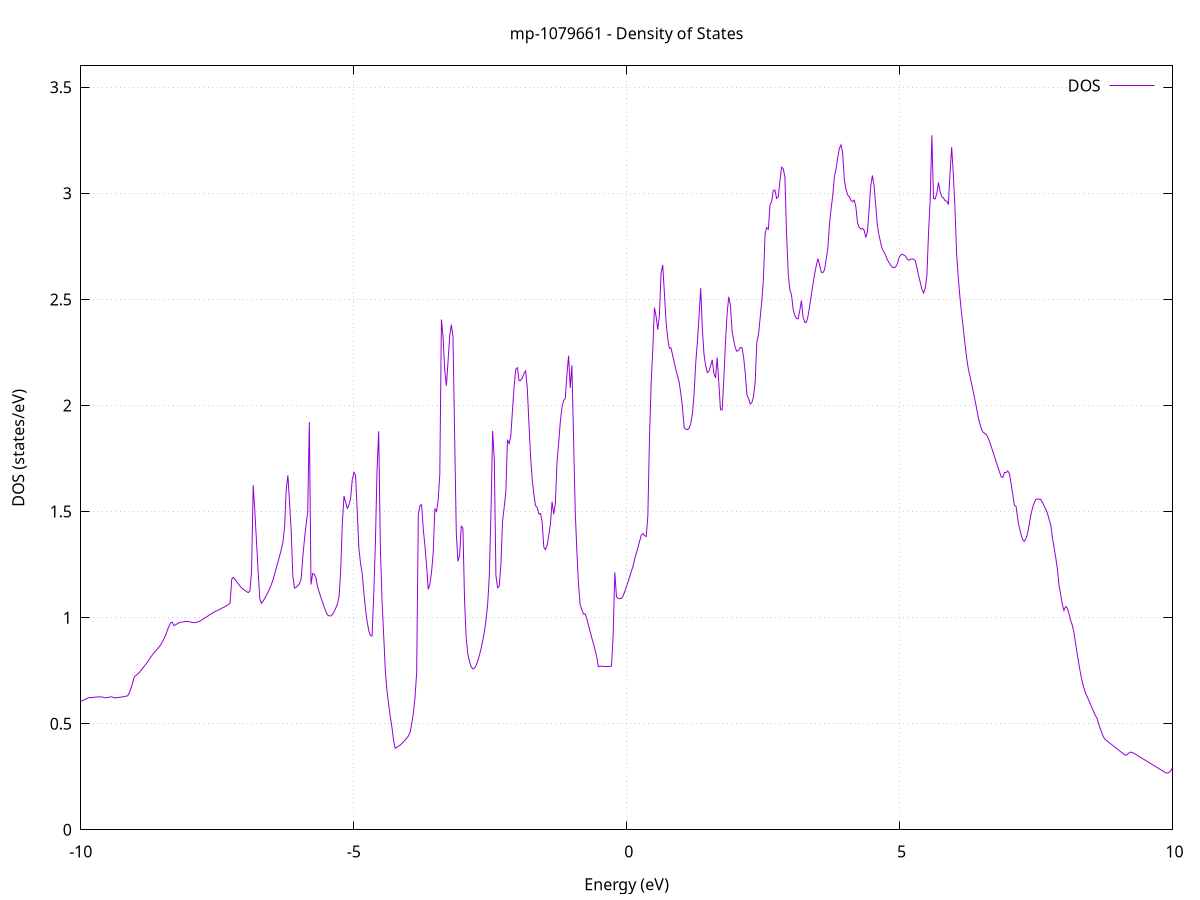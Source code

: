 set title 'mp-1079661 - Density of States'
set xlabel 'Energy (eV)'
set ylabel 'DOS (states/eV)'
set grid
set xrange [-10:10]
set yrange [0:3.601]
set xzeroaxis lt -1
set terminal png size 800,600
set output 'mp-1079661_dos_gnuplot.png'
plot '-' using 1:2 with lines title 'DOS'
-14.857800 0.000000
-14.827500 0.000000
-14.797300 0.000000
-14.767000 0.000000
-14.736800 0.000000
-14.706500 0.000000
-14.676300 0.000000
-14.646000 0.000000
-14.615800 0.000000
-14.585500 0.000000
-14.555300 0.000000
-14.525000 0.000000
-14.494800 0.000000
-14.464500 0.000000
-14.434300 0.000000
-14.404000 0.000000
-14.373800 0.000000
-14.343500 0.000000
-14.313300 0.000000
-14.283000 0.000000
-14.252800 0.000000
-14.222500 0.000000
-14.192300 0.000000
-14.162000 0.000000
-14.131800 0.000000
-14.101500 0.000000
-14.071300 0.000000
-14.041000 0.000000
-14.010800 0.000000
-13.980500 0.000000
-13.950300 0.000000
-13.920000 0.000000
-13.889800 0.000000
-13.859500 0.000000
-13.829300 0.000000
-13.799000 0.000000
-13.768800 0.000000
-13.738500 0.000000
-13.708300 0.000000
-13.678000 0.000000
-13.647800 0.000000
-13.617500 0.000000
-13.587300 0.000000
-13.557000 0.000000
-13.526800 0.000000
-13.496500 0.000000
-13.466300 0.000000
-13.436000 0.000000
-13.405800 0.000000
-13.375500 0.000000
-13.345300 0.000000
-13.315000 0.000000
-13.284800 0.000000
-13.254500 0.000000
-13.224300 0.000000
-13.194000 0.000000
-13.163800 0.000000
-13.133500 0.000000
-13.103300 0.000000
-13.073000 0.000000
-13.042800 0.000000
-13.012500 0.000000
-12.982300 0.000000
-12.952000 0.000000
-12.921800 0.000000
-12.891500 0.000000
-12.861300 0.000000
-12.831000 0.000000
-12.800800 0.000000
-12.770500 0.000000
-12.740300 0.000000
-12.710000 0.000000
-12.679800 0.000000
-12.649500 0.000000
-12.619300 0.000000
-12.589000 0.000000
-12.558800 0.000000
-12.528500 0.000000
-12.498300 0.000000
-12.468000 0.000000
-12.437800 0.000000
-12.407500 0.000000
-12.377300 0.000000
-12.347000 0.000000
-12.316800 0.000000
-12.286500 0.000000
-12.256300 0.000000
-12.226000 0.000000
-12.195800 0.000000
-12.165500 0.000000
-12.135300 0.000000
-12.105000 0.000700
-12.074800 0.042500
-12.044500 0.130100
-12.014300 0.234700
-11.984000 0.339300
-11.953800 0.362000
-11.923500 0.319800
-11.893300 0.261900
-11.863000 0.270700
-11.832800 0.279600
-11.802500 0.288400
-11.772300 0.297200
-11.742000 0.306000
-11.711800 0.314800
-11.681500 0.323600
-11.651300 0.326500
-11.621000 0.320400
-11.590800 0.309700
-11.560500 0.299000
-11.530300 0.288700
-11.500000 0.284100
-11.469800 0.285700
-11.439500 0.288800
-11.409300 0.292000
-11.379000 0.295100
-11.348800 0.298200
-11.318500 0.301400
-11.288300 0.304500
-11.258000 0.307700
-11.227800 0.310800
-11.197500 0.314000
-11.167300 0.317100
-11.137000 0.320300
-11.106800 0.319200
-11.076500 0.310100
-11.046300 0.300900
-11.016000 0.300300
-10.985800 0.299800
-10.955500 0.299300
-10.925300 0.298700
-10.895000 0.298200
-10.864800 0.297600
-10.834500 0.297100
-10.804300 0.305200
-10.774000 0.333100
-10.743800 0.371900
-10.713500 0.419000
-10.683300 0.473300
-10.653000 0.467100
-10.622800 0.483900
-10.592500 0.506100
-10.562300 0.532100
-10.532000 0.568600
-10.501800 0.601200
-10.471500 0.625500
-10.441300 0.639000
-10.411000 0.618000
-10.380800 0.619400
-10.350500 0.621200
-10.320300 0.619700
-10.290000 0.616700
-10.259800 0.612400
-10.229500 0.610400
-10.199300 0.610700
-10.169000 0.611000
-10.138800 0.610500
-10.108500 0.607800
-10.078300 0.605800
-10.048000 0.604700
-10.017800 0.604800
-9.987500 0.606700
-9.957300 0.610400
-9.927000 0.614200
-9.896800 0.617900
-9.866500 0.621600
-9.836300 0.624300
-9.806000 0.623200
-9.775800 0.623900
-9.745500 0.624900
-9.715300 0.625700
-9.685000 0.626300
-9.654700 0.626500
-9.624500 0.626400
-9.594200 0.625300
-9.564000 0.622000
-9.533700 0.622900
-9.503500 0.624100
-9.473200 0.625400
-9.443000 0.627000
-9.412700 0.624600
-9.382500 0.621700
-9.352200 0.622300
-9.322000 0.623100
-9.291700 0.624200
-9.261500 0.625600
-9.231200 0.626900
-9.201000 0.628300
-9.170700 0.629700
-9.140500 0.631900
-9.110200 0.645300
-9.080000 0.667100
-9.049700 0.692500
-9.019500 0.721600
-8.989200 0.726900
-8.959000 0.734100
-8.928700 0.741300
-8.898500 0.751000
-8.868200 0.761100
-8.838000 0.770900
-8.807700 0.780500
-8.777500 0.791100
-8.747200 0.802800
-8.717000 0.815000
-8.686700 0.825300
-8.656500 0.834800
-8.626200 0.843900
-8.596000 0.852600
-8.565700 0.862000
-8.535500 0.872600
-8.505200 0.886200
-8.475000 0.901500
-8.444700 0.917900
-8.414500 0.940000
-8.384200 0.959900
-8.354000 0.976100
-8.323700 0.978000
-8.293500 0.962100
-8.263200 0.966700
-8.233000 0.971000
-8.202700 0.975500
-8.172500 0.977900
-8.142200 0.979300
-8.112000 0.980800
-8.081700 0.981800
-8.051500 0.982200
-8.021200 0.981100
-7.991000 0.979400
-7.960700 0.977700
-7.930500 0.975900
-7.900200 0.976600
-7.870000 0.978800
-7.839700 0.981500
-7.809500 0.985200
-7.779200 0.990000
-7.749000 0.994900
-7.718700 0.999900
-7.688500 1.004900
-7.658200 1.010100
-7.628000 1.015100
-7.597700 1.020000
-7.567500 1.024800
-7.537200 1.029300
-7.507000 1.032700
-7.476700 1.035800
-7.446500 1.040200
-7.416200 1.044300
-7.386000 1.048500
-7.355700 1.052600
-7.325500 1.057100
-7.295200 1.061900
-7.265000 1.068200
-7.234700 1.181800
-7.204500 1.190200
-7.174200 1.179800
-7.144000 1.169500
-7.113700 1.159100
-7.083500 1.148700
-7.053200 1.140000
-7.023000 1.133700
-6.992700 1.128000
-6.962500 1.122600
-6.932200 1.118000
-6.902000 1.126000
-6.871700 1.217900
-6.841500 1.624000
-6.811200 1.499900
-6.781000 1.358100
-6.750700 1.215600
-6.720500 1.088900
-6.690200 1.067600
-6.660000 1.078100
-6.629700 1.090700
-6.599500 1.105300
-6.569200 1.120600
-6.539000 1.137700
-6.508700 1.156800
-6.478500 1.178700
-6.448200 1.206400
-6.418000 1.234500
-6.387700 1.262400
-6.357500 1.291000
-6.327200 1.320100
-6.297000 1.355500
-6.266700 1.425600
-6.236500 1.601200
-6.206200 1.671300
-6.176000 1.542800
-6.145700 1.407900
-6.115500 1.195500
-6.085200 1.139600
-6.055000 1.142600
-6.024700 1.151000
-5.994500 1.158600
-5.964200 1.181900
-5.934000 1.280800
-5.903700 1.366700
-5.873500 1.436400
-5.843200 1.494700
-5.813000 1.922500
-5.782700 1.156200
-5.752500 1.207600
-5.722200 1.205100
-5.692000 1.188000
-5.661700 1.144300
-5.631500 1.119000
-5.601200 1.095600
-5.571000 1.072400
-5.540700 1.050200
-5.510500 1.028700
-5.480200 1.013200
-5.450000 1.007900
-5.419700 1.008700
-5.389500 1.014800
-5.359200 1.027800
-5.329000 1.044600
-5.298700 1.064800
-5.268500 1.098400
-5.238200 1.226700
-5.208000 1.446800
-5.177700 1.573300
-5.147500 1.543900
-5.117200 1.514900
-5.087000 1.531900
-5.056700 1.561900
-5.026500 1.650600
-4.996200 1.684600
-4.966000 1.670600
-4.935700 1.502500
-4.905500 1.326900
-4.875200 1.256600
-4.845000 1.209100
-4.814700 1.119600
-4.784500 1.039700
-4.754200 0.981100
-4.724000 0.937900
-4.693700 0.915500
-4.663500 0.913900
-4.633200 1.109400
-4.603000 1.350200
-4.572700 1.695200
-4.542500 1.878700
-4.512200 1.334900
-4.482000 1.084300
-4.451700 0.920700
-4.421500 0.752500
-4.391200 0.656200
-4.361000 0.592100
-4.330700 0.535400
-4.300500 0.484500
-4.270200 0.421700
-4.240000 0.384600
-4.209700 0.388700
-4.179500 0.393500
-4.149200 0.399600
-4.119000 0.406500
-4.088700 0.414300
-4.058500 0.422800
-4.028200 0.432100
-3.998000 0.442300
-3.967700 0.460300
-3.937500 0.497400
-3.907200 0.550000
-3.877000 0.623800
-3.846700 0.741900
-3.816500 1.486100
-3.786200 1.529500
-3.756000 1.532200
-3.725700 1.416900
-3.695500 1.338300
-3.665200 1.245100
-3.635000 1.132800
-3.604700 1.157900
-3.574500 1.213600
-3.544200 1.304700
-3.514000 1.511700
-3.483700 1.500500
-3.453500 1.553000
-3.423200 1.673200
-3.393000 2.405300
-3.362700 2.319300
-3.332500 2.167700
-3.302200 2.093100
-3.272000 2.208100
-3.241700 2.326800
-3.211500 2.381100
-3.181200 2.324300
-3.151000 1.852600
-3.120700 1.396900
-3.090500 1.265300
-3.060200 1.293000
-3.030000 1.430700
-2.999700 1.422400
-2.969500 1.081300
-2.939200 0.902500
-2.909000 0.828300
-2.878700 0.793100
-2.848500 0.768400
-2.818200 0.758600
-2.788000 0.761400
-2.757700 0.773600
-2.727500 0.796100
-2.697200 0.823100
-2.667000 0.853600
-2.636700 0.890300
-2.606400 0.934000
-2.576200 0.987500
-2.545900 1.065300
-2.515700 1.195200
-2.485400 1.499000
-2.455200 1.880200
-2.424900 1.746100
-2.394700 1.198200
-2.364400 1.141000
-2.334200 1.148400
-2.303900 1.249400
-2.273700 1.454300
-2.243400 1.520300
-2.213200 1.590300
-2.182900 1.838300
-2.152700 1.820200
-2.122400 1.856600
-2.092200 1.972900
-2.061900 2.088500
-2.031700 2.169900
-2.001400 2.178400
-1.971200 2.118200
-1.940900 2.117800
-1.910700 2.131200
-1.880400 2.151100
-1.850200 2.163400
-1.819900 2.080300
-1.789700 1.914000
-1.759400 1.756300
-1.729200 1.648500
-1.698900 1.579100
-1.668700 1.527900
-1.638400 1.520100
-1.608200 1.488500
-1.577900 1.491200
-1.547700 1.448400
-1.517400 1.332000
-1.487200 1.320700
-1.456900 1.341600
-1.426700 1.388300
-1.396400 1.440800
-1.366200 1.545900
-1.335900 1.487500
-1.305700 1.537800
-1.275400 1.733000
-1.245200 1.823800
-1.214900 1.924300
-1.184700 1.992200
-1.154400 2.023500
-1.124200 2.033200
-1.093900 2.146500
-1.063700 2.234800
-1.033400 2.082500
-1.003200 2.189300
-0.972900 1.850600
-0.942700 1.508500
-0.912400 1.313600
-0.882200 1.159900
-0.851900 1.061400
-0.821700 1.037700
-0.791400 1.017300
-0.761200 1.018200
-0.730900 0.996100
-0.700700 0.965700
-0.670400 0.935900
-0.640200 0.906800
-0.609900 0.878300
-0.579700 0.848700
-0.549400 0.816900
-0.519200 0.769800
-0.488900 0.771100
-0.458700 0.771200
-0.428400 0.770100
-0.398200 0.769400
-0.367900 0.769400
-0.337700 0.769500
-0.307400 0.770000
-0.277200 0.771400
-0.246900 0.919800
-0.216700 1.213500
-0.186400 1.098400
-0.156200 1.091400
-0.125900 1.088900
-0.095700 1.090900
-0.065400 1.102600
-0.035200 1.121900
-0.004900 1.144800
0.025300 1.168600
0.055600 1.193000
0.085800 1.216700
0.116100 1.241700
0.146300 1.275400
0.176600 1.302800
0.206800 1.330700
0.237100 1.359700
0.267300 1.388300
0.297600 1.396800
0.327800 1.386400
0.358100 1.382300
0.388300 1.478500
0.418600 1.848100
0.448800 2.102100
0.479100 2.268800
0.509300 2.461400
0.539600 2.420800
0.569800 2.357900
0.600100 2.424400
0.630300 2.623300
0.660600 2.662800
0.690800 2.534000
0.721100 2.396800
0.751300 2.320100
0.781600 2.270000
0.811800 2.271900
0.842100 2.237400
0.872300 2.203200
0.902600 2.167900
0.932800 2.138300
0.963100 2.108700
0.993300 2.054300
1.023600 1.990200
1.053800 1.896000
1.084100 1.887700
1.114300 1.886000
1.144600 1.892800
1.174800 1.914400
1.205100 1.960500
1.235300 2.053300
1.265600 2.200600
1.295800 2.298600
1.326100 2.418500
1.356300 2.552800
1.386600 2.364100
1.416800 2.242400
1.447100 2.189000
1.477300 2.155000
1.507600 2.161100
1.537800 2.186300
1.568100 2.215400
1.598300 2.151000
1.628600 2.130300
1.658800 2.226000
1.689100 2.103500
1.719300 1.980400
1.749600 1.979400
1.779800 2.120700
1.810100 2.295900
1.840300 2.432300
1.870600 2.512800
1.900800 2.474100
1.931100 2.350600
1.961300 2.307800
1.991600 2.270000
2.021800 2.255100
2.052100 2.261900
2.082300 2.272800
2.112600 2.273000
2.142800 2.227200
2.173100 2.152900
2.203300 2.051100
2.233600 2.033500
2.263800 2.007000
2.294100 2.013600
2.324300 2.042000
2.354600 2.109600
2.384800 2.298800
2.415100 2.333400
2.445300 2.411800
2.475600 2.491600
2.505800 2.596200
2.536100 2.809300
2.566300 2.838400
2.596600 2.831400
2.626800 2.946100
2.657100 2.961700
2.687300 3.014900
2.717600 3.015200
2.747800 2.976200
2.778100 2.983500
2.808300 3.058400
2.838600 3.123400
2.868800 3.116600
2.899100 3.076800
2.929300 2.813900
2.959600 2.621900
2.989800 2.546300
3.020100 2.520900
3.050300 2.453800
3.080600 2.425100
3.110800 2.410700
3.141100 2.408400
3.171300 2.446900
3.201600 2.494700
3.231800 2.417100
3.262100 2.392000
3.292300 2.391800
3.322600 2.421200
3.352800 2.469900
3.383100 2.520300
3.413300 2.573000
3.443600 2.619400
3.473800 2.658600
3.504100 2.692200
3.534300 2.663500
3.564600 2.628700
3.594800 2.626300
3.625100 2.639200
3.655300 2.689300
3.685600 2.740900
3.715800 2.853500
3.746100 2.928700
3.776300 2.991200
3.806600 3.080000
3.836800 3.115700
3.867100 3.169600
3.897300 3.211700
3.927600 3.228900
3.957800 3.191400
3.988100 3.061600
4.018300 3.020500
4.048600 2.992600
4.078800 2.983800
4.109100 2.967600
4.139300 2.961100
4.169600 2.967900
4.199800 2.935500
4.230100 2.860500
4.260300 2.840000
4.290600 2.832200
4.320800 2.835100
4.351100 2.825900
4.381300 2.791600
4.411600 2.821500
4.441800 2.923900
4.472100 3.035000
4.502400 3.084400
4.532600 3.035900
4.562900 2.942900
4.593100 2.850400
4.623400 2.803300
4.653600 2.766900
4.683900 2.736800
4.714100 2.724500
4.744400 2.707600
4.774600 2.687700
4.804900 2.674100
4.835100 2.662500
4.865400 2.652400
4.895600 2.649200
4.925900 2.653100
4.956100 2.665300
4.986400 2.694300
5.016600 2.708200
5.046900 2.713100
5.077100 2.709200
5.107400 2.704400
5.137600 2.691300
5.167900 2.684800
5.198100 2.689100
5.228400 2.690900
5.258600 2.689500
5.288900 2.683000
5.319100 2.647000
5.349400 2.612000
5.379600 2.579900
5.409900 2.546600
5.440100 2.530000
5.470400 2.553700
5.500600 2.611900
5.530900 2.816300
5.561100 2.970200
5.591400 3.273800
5.621600 2.975400
5.651900 2.973700
5.682100 2.998900
5.712400 3.051600
5.742600 3.008800
5.772900 2.984400
5.803100 2.978600
5.833400 2.965900
5.863600 2.963900
5.893900 2.947200
5.924100 3.095300
5.954400 3.217800
5.984600 3.090600
6.014900 2.931300
6.045100 2.714100
6.075400 2.604300
6.105600 2.510600
6.135900 2.433500
6.166100 2.366900
6.196400 2.294900
6.226600 2.228000
6.256900 2.176600
6.287100 2.140500
6.317400 2.104200
6.347600 2.067600
6.377900 2.030100
6.408100 1.990500
6.438400 1.948200
6.468600 1.915000
6.498900 1.890300
6.529100 1.873800
6.559400 1.868500
6.589600 1.863400
6.619900 1.848900
6.650100 1.828900
6.680400 1.805900
6.710600 1.782000
6.740900 1.757800
6.771100 1.733100
6.801400 1.709400
6.831600 1.686400
6.861900 1.664100
6.892100 1.661300
6.922400 1.684000
6.952600 1.683800
6.982900 1.691400
7.013100 1.678300
7.043400 1.631500
7.073600 1.580800
7.103900 1.528600
7.134100 1.524800
7.164400 1.465400
7.194600 1.424700
7.224900 1.392700
7.255100 1.367500
7.285400 1.359800
7.315600 1.373400
7.345900 1.397700
7.376100 1.440700
7.406400 1.485900
7.436600 1.517600
7.466900 1.541200
7.497100 1.558000
7.527400 1.559700
7.557600 1.557600
7.587900 1.557000
7.618100 1.542200
7.648400 1.526600
7.678600 1.511500
7.708900 1.492000
7.739100 1.463300
7.769400 1.437700
7.799600 1.378200
7.829900 1.331500
7.860100 1.284000
7.890400 1.231000
7.920600 1.154100
7.950900 1.109300
7.981100 1.063500
8.011400 1.033800
8.041600 1.052100
8.071900 1.045700
8.102100 1.020500
8.132400 0.987300
8.162600 0.965900
8.192900 0.933000
8.223100 0.881000
8.253400 0.829700
8.283600 0.784400
8.313900 0.737900
8.344100 0.701100
8.374400 0.670800
8.404600 0.645800
8.434900 0.628600
8.465100 0.610900
8.495400 0.592200
8.525600 0.574900
8.555900 0.557000
8.586100 0.539400
8.616400 0.526000
8.646600 0.500300
8.676900 0.476900
8.707100 0.454900
8.737400 0.436600
8.767600 0.425400
8.797900 0.419200
8.828100 0.413100
8.858400 0.407100
8.888600 0.401000
8.918900 0.394900
8.949100 0.388900
8.979400 0.382800
9.009600 0.376700
9.039900 0.370600
9.070100 0.364500
9.100400 0.358500
9.130600 0.352400
9.160900 0.352500
9.191100 0.359200
9.221400 0.365600
9.251600 0.365300
9.281900 0.362200
9.312100 0.357700
9.342400 0.352900
9.372600 0.348200
9.402900 0.343400
9.433100 0.338600
9.463400 0.333800
9.493600 0.329000
9.523900 0.324300
9.554100 0.319500
9.584400 0.314700
9.614600 0.309900
9.644900 0.305200
9.675100 0.300400
9.705400 0.295600
9.735600 0.290800
9.765900 0.286000
9.796100 0.281300
9.826400 0.276500
9.856600 0.271700
9.886900 0.267500
9.917100 0.267700
9.947400 0.271900
9.977600 0.282100
10.007900 0.293400
10.038100 0.304700
10.068400 0.301600
10.098600 0.300200
10.128900 0.299800
10.159100 0.296700
10.189400 0.293200
10.219600 0.291100
10.249900 0.287100
10.280100 0.275900
10.310400 0.264700
10.340600 0.253500
10.370900 0.242300
10.401100 0.231100
10.431400 0.219900
10.461600 0.208700
10.491900 0.205600
10.522100 0.236900
10.552400 0.239800
10.582600 0.235500
10.612900 0.238900
10.643100 0.207600
10.673400 0.164700
10.703600 0.121900
10.733900 0.082400
10.764100 0.053300
10.794400 0.030700
10.824600 0.013600
10.854900 0.002300
10.885100 0.000000
10.915400 0.000000
10.945600 0.000000
10.975900 0.000000
11.006100 0.000000
11.036400 0.000000
11.066600 0.000000
11.096900 0.000000
11.127100 0.000000
11.157400 0.000000
11.187600 0.000000
11.217900 0.000000
11.248100 0.000000
11.278400 0.000000
11.308600 0.000000
11.338900 0.000000
11.369100 0.000000
11.399400 0.000000
11.429600 0.000000
11.459900 0.000000
11.490100 0.000000
11.520400 0.000000
11.550700 0.000000
11.580900 0.000000
11.611200 0.000000
11.641400 0.000000
11.671700 0.000000
11.701900 0.000000
11.732200 0.000000
11.762400 0.000000
11.792700 0.000000
11.822900 0.000000
11.853200 0.000000
11.883400 0.000000
11.913700 0.000000
11.943900 0.000000
11.974200 0.000000
12.004400 0.000000
12.034700 0.000000
12.064900 0.000000
12.095200 0.000000
12.125400 0.000000
12.155700 0.000000
12.185900 0.000000
12.216200 0.000000
12.246400 0.000000
12.276700 0.000000
12.306900 0.000000
12.337200 0.000000
12.367400 0.000000
12.397700 0.000000
12.427900 0.000000
12.458200 0.000000
12.488400 0.000000
12.518700 0.000000
12.548900 0.000000
12.579200 0.000000
12.609400 0.000000
12.639700 0.000000
12.669900 0.000000
12.700200 0.000000
12.730400 0.000000
12.760700 0.000000
12.790900 0.000000
12.821200 0.000000
12.851400 0.000000
12.881700 0.000000
12.911900 0.000000
12.942200 0.000000
12.972400 0.000000
13.002700 0.000000
13.032900 0.000000
13.063200 0.000000
13.093400 0.000000
13.123700 0.000000
13.153900 0.000000
13.184200 0.000000
13.214400 0.000000
13.244700 0.000000
13.274900 0.000000
13.305200 0.000000
13.335400 0.000000
13.365700 0.000000
13.395900 0.000000
13.426200 0.000000
13.456400 0.000000
13.486700 0.000000
13.516900 0.000000
13.547200 0.000000
13.577400 0.000000
13.607700 0.000100
13.637900 0.060700
13.668200 0.424600
13.698400 0.565000
13.728700 0.717700
13.758900 0.921500
13.789200 1.000800
13.819400 1.028100
13.849700 1.069800
13.879900 1.110600
13.910200 1.150900
13.940400 1.192100
13.970700 1.229800
14.000900 1.260600
14.031200 1.284000
14.061400 1.310600
14.091700 1.338000
14.121900 1.366100
14.152200 1.393400
14.182400 1.457900
14.212700 1.580500
14.242900 1.686800
14.273200 1.722700
14.303400 1.744000
14.333700 1.747300
14.363900 1.736800
14.394200 1.717100
14.424400 1.685100
14.454700 1.641800
14.484900 1.582300
14.515200 1.591800
14.545400 1.488500
14.575700 1.512500
14.605900 1.545300
14.636200 1.721400
14.666400 1.893800
14.696700 2.203000
14.726900 2.264900
14.757200 2.280200
14.787400 2.330000
14.817700 2.377600
14.847900 2.370700
14.878200 2.274900
14.908400 2.095100
14.938700 1.954000
14.968900 1.835200
14.999200 1.686400
15.029400 1.650900
15.059700 1.723300
15.089900 1.778600
15.120200 1.777000
15.150400 1.720900
15.180700 1.715900
15.210900 1.863200
15.241200 1.927100
15.271400 1.998200
15.301700 2.025500
15.331900 2.078400
15.362200 2.124900
15.392400 2.161700
15.422700 2.178200
15.452900 2.200800
15.483200 2.205600
15.513400 2.227200
15.543700 2.269300
15.573900 2.363300
15.604200 2.606600
15.634400 2.647400
15.664700 2.564700
15.694900 2.538400
15.725200 2.511100
15.755400 2.560900
15.785700 2.631300
15.815900 2.722600
15.846200 2.657300
15.876400 2.614400
15.906700 2.605700
15.936900 2.580700
15.967200 2.572800
15.997400 2.546600
16.027700 2.594500
16.057900 2.735300
16.088200 2.827400
16.118400 2.946300
16.148700 3.117100
16.178900 3.142100
16.209200 3.038300
16.239400 2.800200
16.269700 2.851500
16.299900 2.937400
16.330200 2.777100
16.360400 2.635800
16.390700 2.638300
16.420900 2.725100
16.451200 2.721500
16.481400 2.633000
16.511700 2.608900
16.541900 2.685900
16.572200 2.769100
16.602400 2.843300
16.632700 2.861500
16.662900 2.929000
16.693200 3.010100
16.723400 3.068600
16.753700 3.127100
16.783900 3.163900
16.814200 3.192700
16.844400 3.426200
16.874700 3.334100
16.904900 3.125700
16.935200 3.161100
16.965400 3.240000
16.995700 3.340000
17.025900 3.534200
17.056200 3.708300
17.086400 3.868700
17.116700 3.643500
17.146900 3.709300
17.177200 3.657300
17.207400 3.584500
17.237700 3.486000
17.267900 3.324800
17.298200 3.301800
17.328400 3.383800
17.358700 3.270600
17.388900 3.231800
17.419200 3.185300
17.449400 3.115500
17.479700 2.981300
17.509900 2.938900
17.540200 2.939500
17.570400 2.945800
17.600700 2.964700
17.630900 2.988000
17.661200 2.995400
17.691400 3.047900
17.721700 2.962100
17.751900 2.936400
17.782200 2.938900
17.812400 2.999200
17.842700 3.115800
17.872900 3.221100
17.903200 3.285700
17.933400 3.267100
17.963700 3.266000
17.993900 3.169100
18.024200 3.036100
18.054400 2.884500
18.084700 2.734500
18.114900 2.633400
18.145200 2.592300
18.175400 2.616600
18.205700 2.721400
18.235900 2.890000
18.266200 3.210500
18.296400 3.155200
18.326700 3.010200
18.356900 3.065600
18.387200 3.163300
18.417400 3.269700
18.447700 3.397000
18.477900 3.498300
18.508200 3.651800
18.538400 3.474000
18.568700 3.302800
18.599000 3.135900
18.629200 3.045200
18.659500 3.037900
18.689700 3.043200
18.720000 3.120600
18.750200 3.199300
18.780500 3.320300
18.810700 3.414100
18.841000 3.547500
18.871200 3.675900
18.901500 3.737600
18.931700 3.945400
18.962000 3.919000
18.992200 3.973200
19.022500 4.048100
19.052700 3.979000
19.083000 3.835400
19.113200 3.671600
19.143500 3.504700
19.173700 3.353300
19.204000 3.134200
19.234200 2.974500
19.264500 2.828100
19.294700 2.758800
19.325000 2.705000
19.355200 2.637500
19.385500 2.596400
19.415700 2.563500
19.446000 2.532600
19.476200 2.473100
19.506500 2.442500
19.536700 2.456600
19.567000 2.411400
19.597200 2.456200
19.627500 2.570900
19.657700 3.174000
19.688000 3.039300
19.718200 3.126000
19.748500 3.277100
19.778700 3.195000
19.809000 3.362700
19.839200 3.563300
19.869500 3.681700
19.899700 3.623200
19.930000 3.555100
19.960200 3.498400
19.990500 3.437200
20.020700 3.358700
20.051000 3.163400
20.081200 3.038500
20.111500 2.927500
20.141700 2.761800
20.172000 2.741700
20.202200 2.754600
20.232500 2.690600
20.262700 2.617500
20.293000 2.385400
20.323200 2.291400
20.353500 2.274000
20.383700 2.266000
20.414000 2.272200
20.444200 2.323800
20.474500 2.423500
20.504700 2.539300
20.535000 2.512100
20.565200 2.470300
20.595500 2.559000
20.625700 2.639300
20.656000 2.732200
20.686200 2.888600
20.716500 3.020700
20.746700 3.174600
20.777000 3.634400
20.807200 3.317100
20.837500 3.298000
20.867700 3.232800
20.898000 3.100500
20.928200 3.038600
20.958500 3.022700
20.988700 3.072200
21.019000 3.259300
21.049200 3.245200
21.079500 3.081000
21.109700 2.970400
21.140000 2.956200
21.170200 2.923300
21.200500 2.960000
21.230700 2.983400
21.261000 2.900700
21.291200 2.787600
21.321500 2.952600
21.351700 2.816100
21.382000 2.874100
21.412200 2.892000
21.442500 2.880400
21.472700 2.770900
21.503000 2.701800
21.533200 2.671200
21.563500 2.623100
21.593700 2.651700
21.624000 2.652400
21.654200 2.696900
21.684500 2.515700
21.714700 2.323800
21.745000 2.292000
21.775200 2.424300
21.805500 2.515300
21.835700 2.586100
21.866000 2.644000
21.896200 2.721200
21.926500 2.787700
21.956700 3.106900
21.987000 2.905500
22.017200 2.847500
22.047500 2.641500
22.077700 2.598600
22.108000 2.654300
22.138200 2.790600
22.168500 3.227200
22.198700 3.414300
22.229000 3.224500
22.259200 3.029900
22.289500 2.831700
22.319700 2.661300
22.350000 3.015000
22.380200 2.898800
22.410500 2.585500
22.440700 2.559000
22.471000 2.569200
22.501200 2.645800
22.531500 2.718100
22.561700 2.795500
22.592000 2.632900
22.622200 2.619600
22.652500 2.626500
22.682700 2.646700
22.713000 2.672300
22.743200 2.856500
22.773500 2.892200
22.803700 2.838500
22.834000 2.715700
22.864200 2.651900
22.894500 2.547800
22.924700 2.501100
22.955000 2.481100
22.985200 2.495900
23.015500 2.690900
23.045700 2.802600
23.076000 2.458700
23.106200 2.361700
23.136500 2.219400
23.166700 2.106300
23.197000 2.051800
23.227200 2.059200
23.257500 2.153900
23.287700 2.105700
23.318000 2.050000
23.348200 2.044800
23.378500 2.042000
23.408700 2.058000
23.439000 2.114900
23.469200 2.211000
23.499500 2.260600
23.529700 2.305800
23.560000 2.345800
23.590200 2.402400
23.620500 2.473300
23.650700 2.516000
23.681000 2.558100
23.711200 2.618200
23.741500 2.610300
23.771700 2.508800
23.802000 2.427400
23.832200 2.451000
23.862500 2.385200
23.892700 2.306300
23.923000 2.295900
23.953200 2.198600
23.983500 2.180700
24.013700 2.198000
24.044000 2.259200
24.074200 2.340200
24.104500 2.449000
24.134700 2.841400
24.165000 3.082300
24.195200 3.052400
24.225500 2.970100
24.255700 2.899700
24.286000 2.821300
24.316200 2.646200
24.346500 2.664300
24.376700 2.837200
24.407000 2.955000
24.437200 2.836100
24.467500 2.723400
24.497700 2.560000
24.528000 2.641800
24.558200 2.862900
24.588500 3.233100
24.618700 2.210700
24.649000 1.662100
24.679200 1.702800
24.709500 1.786900
24.739700 1.491000
24.770000 1.466900
24.800200 1.494100
24.830500 1.517900
24.860700 1.493800
24.891000 1.452300
24.921200 1.408100
24.951500 1.335800
24.981700 1.305100
25.012000 1.310800
25.042200 1.378300
25.072500 1.506400
25.102700 1.728700
25.133000 1.556300
25.163200 1.657900
25.193500 1.828000
25.223700 2.266500
25.254000 2.263800
25.284200 1.983700
25.314500 1.682000
25.344700 1.669700
25.375000 1.668000
25.405200 1.661400
25.435500 1.666100
25.465700 1.655100
25.496000 1.658400
25.526200 1.666600
25.556500 1.721700
25.586700 1.610400
25.617000 1.698300
25.647300 1.919700
25.677500 2.247600
25.707800 2.165400
25.738000 2.121700
25.768300 2.027600
25.798500 1.783100
25.828800 1.579200
25.859000 1.465300
25.889300 1.430700
25.919500 1.457700
25.949800 1.432900
25.980000 1.368600
26.010300 1.340000
26.040500 1.905300
26.070800 1.425000
26.101000 1.440100
26.131300 1.459500
26.161500 1.478500
26.191800 1.501400
26.222000 1.536800
26.252300 1.567200
26.282500 1.514000
26.312800 1.461900
26.343000 1.406200
26.373300 1.424800
26.403500 1.470300
26.433800 1.528100
26.464000 1.585500
26.494300 1.637400
26.524500 1.677600
26.554800 1.746400
26.585000 1.812300
26.615300 2.075300
26.645500 1.854900
26.675800 1.724200
26.706000 1.688200
26.736300 1.646100
26.766500 1.588500
26.796800 1.504200
26.827000 1.535400
26.857300 1.620000
26.887500 1.614000
26.917800 1.421800
26.948000 1.458800
26.978300 1.275900
27.008500 1.233400
27.038800 1.182600
27.069000 1.177000
27.099300 1.182600
27.129500 1.196500
27.159800 1.218800
27.190000 1.245900
27.220300 1.269200
27.250500 1.290700
27.280800 1.308900
27.311000 1.326600
27.341300 1.343600
27.371500 1.359300
27.401800 1.375500
27.432000 1.400700
27.462300 1.423900
27.492500 1.448000
27.522800 1.641900
27.553000 1.730400
27.583300 1.649000
27.613500 1.700200
27.643800 1.757000
27.674000 1.828300
27.704300 1.970900
27.734500 2.016500
27.764800 1.982700
27.795000 2.009200
27.825300 2.058200
27.855500 2.127500
27.885800 2.231500
27.916000 2.284100
27.946300 2.279800
27.976500 2.228600
28.006800 2.165100
28.037000 2.097400
28.067300 2.045000
28.097500 1.987800
28.127800 1.933100
28.158000 1.877400
28.188300 1.846500
28.218500 1.805100
28.248800 1.828200
28.279000 1.720600
28.309300 1.667200
28.339500 1.635100
28.369800 1.582800
28.400000 1.543000
28.430300 1.519800
28.460500 1.498300
28.490800 1.475200
28.521000 1.500200
28.551300 1.516500
28.581500 1.412700
28.611800 1.259000
28.642000 1.222800
28.672300 1.246400
28.702500 1.291200
28.732800 1.378600
28.763000 1.753800
28.793300 1.860200
28.823500 1.965300
28.853800 2.237800
28.884000 2.507800
28.914300 2.830800
28.944500 3.692200
28.974800 4.269100
29.005000 3.943000
29.035300 3.017000
29.065500 2.795100
29.095800 2.757300
29.126000 2.741500
29.156300 2.796100
29.186500 2.909800
29.216800 2.928300
29.247000 2.900500
29.277300 2.857200
29.307500 2.952000
29.337800 2.925900
29.368000 2.887000
29.398300 2.873800
29.428500 3.089600
29.458800 3.059900
29.489000 3.165900
29.519300 3.406800
29.549500 3.641000
29.579800 3.772600
29.610000 3.695400
29.640300 3.605800
29.670500 3.319700
29.700800 3.174800
29.731000 3.394400
29.761300 3.499500
29.791500 3.678100
29.821800 3.794300
29.852000 4.039900
29.882300 4.057600
29.912500 3.247900
29.942800 2.920800
29.973000 2.684100
30.003300 2.641900
30.033500 2.744400
30.063800 2.880200
30.094000 3.352800
30.124300 3.953000
30.154500 4.256500
30.184800 4.113200
30.215000 3.641300
30.245300 3.501400
30.275500 3.508800
30.305800 3.188200
30.336000 3.118700
30.366300 2.903600
30.396500 2.836100
30.426800 2.747000
30.457000 2.832400
30.487300 2.828000
30.517500 2.777700
30.547800 2.690700
30.578000 2.628400
30.608300 2.599300
30.638500 2.559500
30.668800 2.542800
30.699000 2.558300
30.729300 2.599500
30.759500 2.783300
30.789800 2.865200
30.820000 2.925300
30.850300 2.952000
30.880500 2.868900
30.910800 2.907000
30.941000 2.944900
30.971300 2.947900
31.001500 3.076600
31.031800 3.152600
31.062000 3.162900
31.092300 2.978300
31.122500 2.828800
31.152800 2.759700
31.183000 2.710600
31.213300 2.629400
31.243500 2.570300
31.273800 2.571700
31.304000 2.623000
31.334300 2.686600
31.364500 2.744400
31.394800 2.806100
31.425000 2.896900
31.455300 2.918800
31.485500 2.926400
31.515800 2.870800
31.546000 2.937600
31.576300 2.966200
31.606500 3.002000
31.636800 3.018700
31.667000 3.003300
31.697300 3.091500
31.727500 3.020000
31.757800 2.921400
31.788000 2.828800
31.818300 2.764900
31.848500 2.771300
31.878800 2.837700
31.909000 2.847100
31.939300 2.738300
31.969500 2.419200
31.999800 2.213000
32.030000 2.101200
32.060300 1.839000
32.090500 1.846300
32.120800 1.870700
32.151000 1.898800
32.181300 1.903100
32.211500 1.961500
32.241800 2.024000
32.272000 2.161200
32.302300 2.038800
32.332500 1.966600
32.362800 1.899500
32.393000 1.862200
32.423300 2.097800
32.453500 2.289900
32.483800 2.273800
32.514000 2.302800
32.544300 2.371300
32.574500 2.622200
32.604800 2.875400
32.635000 3.062800
32.665300 3.523400
32.695600 3.772600
32.725800 3.842600
32.756100 4.362300
32.786300 4.705500
32.816600 4.727900
32.846800 4.404300
32.877100 3.613000
32.907300 2.905100
32.937600 2.234400
32.967800 1.579200
32.998100 1.156500
33.028300 0.960300
33.058600 0.847100
33.088800 0.758400
33.119100 0.699300
33.149300 0.676900
33.179600 0.662700
33.209800 0.663400
33.240100 0.671000
33.270300 0.686400
33.300600 0.710300
33.330800 0.742700
33.361100 0.791500
33.391300 0.874500
33.421600 1.073400
33.451800 1.318700
33.482100 1.537400
33.512300 1.666700
33.542600 1.666800
33.572800 1.705900
33.603100 1.736900
33.633300 1.620800
33.663600 1.585800
33.693800 1.596500
33.724100 1.626800
33.754300 1.676600
33.784600 1.733600
33.814800 1.796500
33.845100 1.936800
33.875300 2.153100
33.905600 2.416600
33.935800 2.469000
33.966100 2.507400
33.996300 2.449900
34.026600 2.284600
34.056800 2.333100
34.087100 2.207300
34.117300 2.148000
34.147600 2.139700
34.177800 2.149300
34.208100 2.141400
34.238300 2.083100
34.268600 2.060200
34.298800 1.934700
34.329100 1.833100
34.359300 1.751600
34.389600 1.695000
34.419800 1.649300
34.450100 1.612700
34.480300 1.581600
34.510600 1.558600
34.540800 1.581300
34.571100 1.611000
34.601300 1.661300
34.631600 1.683200
34.661800 1.683800
34.692100 1.660300
34.722300 1.624500
34.752600 1.576300
34.782800 1.534900
34.813100 1.499300
34.843300 1.462500
34.873600 1.428900
34.903800 1.399800
34.934100 1.360100
34.964300 1.320300
34.994600 1.316800
35.024800 1.332000
35.055100 1.408500
35.085300 1.493900
35.115600 1.569400
35.145800 1.716600
35.176100 1.828900
35.206300 1.938200
35.236600 2.051600
35.266800 2.220200
35.297100 2.377200
35.327300 2.539800
35.357600 2.497300
35.387800 2.478000
35.418100 2.534400
35.448300 2.518300
35.478600 2.471000
35.508800 2.466600
35.539100 2.498200
35.569300 2.496100
35.599600 2.517700
35.629800 2.528200
35.660100 2.504100
35.690300 2.351400
35.720600 1.994200
35.750800 1.877600
35.781100 1.723300
35.811300 1.599000
35.841600 1.483200
35.871800 1.406400
35.902100 1.369000
35.932300 1.359000
35.962600 1.392900
35.992800 1.456100
36.023100 1.555500
36.053300 1.566100
36.083600 1.600500
36.113800 1.641900
36.144100 1.693900
36.174300 1.746100
36.204600 1.787600
36.234800 1.833200
36.265100 1.915500
36.295300 2.027200
36.325600 2.115400
36.355800 2.181500
36.386100 2.186100
36.416300 2.174400
36.446600 2.176200
36.476800 2.160000
36.507100 2.128000
36.537300 2.091800
36.567600 2.071000
36.597800 2.057600
36.628100 2.038600
36.658300 2.019600
36.688600 2.017800
36.718800 2.201200
36.749100 2.166300
36.779300 1.988300
36.809600 1.937100
36.839800 1.774600
36.870100 1.673700
36.900300 1.610500
36.930600 1.561800
36.960800 1.524300
36.991100 1.505200
37.021300 1.650000
37.051600 1.731700
37.081800 1.708400
37.112100 1.649600
37.142300 1.642800
37.172600 1.643500
37.202800 1.652400
37.233100 1.668200
37.263300 1.688700
37.293600 1.707500
37.323800 1.727300
37.354100 1.752800
37.384300 1.791000
37.414600 1.856400
37.444800 1.959300
37.475100 2.096300
37.505300 2.208900
37.535600 2.227100
37.565800 2.213100
37.596100 2.118300
37.626300 1.910800
37.656600 1.795600
37.686800 1.719600
37.717100 1.700500
37.747300 1.647000
37.777600 1.596800
37.807800 1.575400
37.838100 1.562500
37.868300 1.559200
37.898600 1.534600
37.928800 1.501700
37.959100 1.439500
37.989300 1.368200
38.019600 1.320300
38.049800 1.312500
38.080100 1.373900
38.110300 1.474900
38.140600 1.495900
38.170800 1.633200
38.201100 1.633900
38.231300 1.609900
38.261600 1.578300
38.291800 1.525900
38.322100 1.494600
38.352300 1.489100
38.382600 1.525500
38.412800 1.580100
38.443100 1.614600
38.473300 1.626000
38.503600 1.626200
38.533800 1.590900
38.564100 1.533200
38.594300 1.549900
38.624600 1.469200
38.654800 1.388900
38.685100 1.348500
38.715300 1.426500
38.745600 1.389100
38.775800 1.339400
38.806100 1.333000
38.836300 1.319500
38.866600 1.301000
38.896800 1.282100
38.927100 1.267600
38.957300 1.255100
38.987600 1.244600
39.017800 1.239400
39.048100 1.234400
39.078300 1.231000
39.108600 1.229600
39.138800 1.232500
39.169100 1.241800
39.199300 1.257200
39.229600 1.279100
39.259800 1.317400
39.290100 1.343500
39.320300 1.376500
39.350600 1.374400
39.380800 1.401100
39.411100 1.484000
39.441300 1.595100
39.471600 1.720300
39.501800 1.796400
39.532100 1.972100
39.562300 2.122300
39.592600 2.238300
39.622800 2.305100
39.653100 2.333100
39.683300 2.311700
39.713600 2.284500
39.743900 2.235200
39.774100 2.199400
39.804400 2.145200
39.834600 2.098400
39.864900 2.067600
39.895100 1.978000
39.925400 1.875400
39.955600 1.811300
39.985900 1.751700
40.016100 1.705100
40.046400 1.687600
40.076600 1.674500
40.106900 1.661200
40.137100 1.667100
40.167400 1.666100
40.197600 1.665400
40.227900 1.674300
40.258100 1.675200
40.288400 1.743500
40.318600 1.839100
40.348900 2.102900
40.379100 2.306200
40.409400 2.445000
40.439600 2.552400
40.469900 2.632100
40.500100 2.722700
40.530400 2.682500
40.560600 2.686100
40.590900 2.472300
40.621100 2.316100
40.651400 2.335300
40.681600 2.073200
40.711900 1.908000
40.742100 1.789500
40.772400 1.712300
40.802600 1.651700
40.832900 1.583800
40.863100 1.545700
40.893400 1.462100
40.923600 1.427200
40.953900 1.372300
40.984100 1.313000
41.014400 1.251500
41.044600 1.198900
41.074900 1.159600
41.105100 1.130900
41.135400 1.132000
41.165600 1.188300
41.195900 1.262700
41.226100 1.311700
41.256400 1.308300
41.286600 1.261200
41.316900 1.240400
41.347100 1.220600
41.377400 1.232800
41.407600 1.259500
41.437900 1.288700
41.468100 1.297600
41.498400 1.294900
41.528600 1.290600
41.558900 1.304200
41.589100 1.315600
41.619400 1.339500
41.649600 1.373700
41.679900 1.408100
41.710100 1.449600
41.740400 1.483200
41.770600 1.479400
41.800900 1.448300
41.831100 1.435100
41.861400 1.536800
41.891600 1.395500
41.921900 1.341400
41.952100 1.293100
41.982400 1.269200
42.012600 1.256600
42.042900 1.224200
42.073100 1.146200
42.103400 1.031500
42.133600 0.924900
42.163900 0.849500
42.194100 0.802500
42.224400 0.775200
42.254600 0.752200
42.284900 0.727800
42.315100 0.703100
42.345400 0.688900
42.375600 0.687500
42.405900 0.834700
42.436100 0.745000
42.466400 0.513100
42.496600 0.407200
42.526900 0.347100
42.557100 0.293100
42.587400 0.245900
42.617600 0.205400
42.647900 0.171700
42.678100 0.143700
42.708400 0.119000
42.738600 0.095600
42.768900 0.068700
42.799100 0.030700
42.829400 0.006800
42.859600 0.001800
42.889900 0.000000
42.920100 0.000000
42.950400 0.000000
42.980600 0.000000
43.010900 0.000000
43.041100 0.000000
43.071400 0.000000
43.101600 0.000000
43.131900 0.000000
43.162100 0.000000
43.192400 0.000000
43.222600 0.000000
43.252900 0.000000
43.283100 0.000000
43.313400 0.000000
43.343600 0.000000
43.373900 0.000000
43.404100 0.000000
43.434400 0.000000
43.464600 0.000000
43.494900 0.000000
43.525100 0.000000
43.555400 0.000000
43.585600 0.000000
43.615900 0.000000
43.646100 0.000000
43.676400 0.000000
43.706600 0.000000
43.736900 0.000000
43.767100 0.000000
43.797400 0.000000
43.827600 0.000000
43.857900 0.000000
43.888100 0.000000
43.918400 0.000000
43.948600 0.000000
43.978900 0.000000
44.009100 0.000000
44.039400 0.000000
44.069600 0.000000
44.099900 0.000000
44.130100 0.000000
44.160400 0.000000
44.190600 0.000000
44.220900 0.000000
44.251100 0.000000
44.281400 0.000000
44.311600 0.000000
44.341900 0.000000
44.372100 0.000000
44.402400 0.000000
44.432600 0.000000
44.462900 0.000000
44.493100 0.000000
44.523400 0.000000
44.553600 0.000000
44.583900 0.000000
44.614100 0.000000
44.644400 0.000000
44.674600 0.000000
44.704900 0.000000
44.735100 0.000000
44.765400 0.000000
44.795600 0.000000
44.825900 0.000000
44.856100 0.000000
44.886400 0.000000
44.916600 0.000000
44.946900 0.000000
44.977100 0.000000
45.007400 0.000000
45.037600 0.000000
45.067900 0.000000
45.098100 0.000000
45.128400 0.000000
45.158600 0.000000
45.188900 0.000000
45.219100 0.000000
45.249400 0.000000
45.279600 0.000000
45.309900 0.000000
45.340100 0.000000
45.370400 0.000000
45.400600 0.000000
45.430900 0.000000
45.461100 0.000000
45.491400 0.000000
45.521600 0.000000
45.551900 0.000000
45.582100 0.000000
45.612400 0.000000
45.642600 0.000000
e
